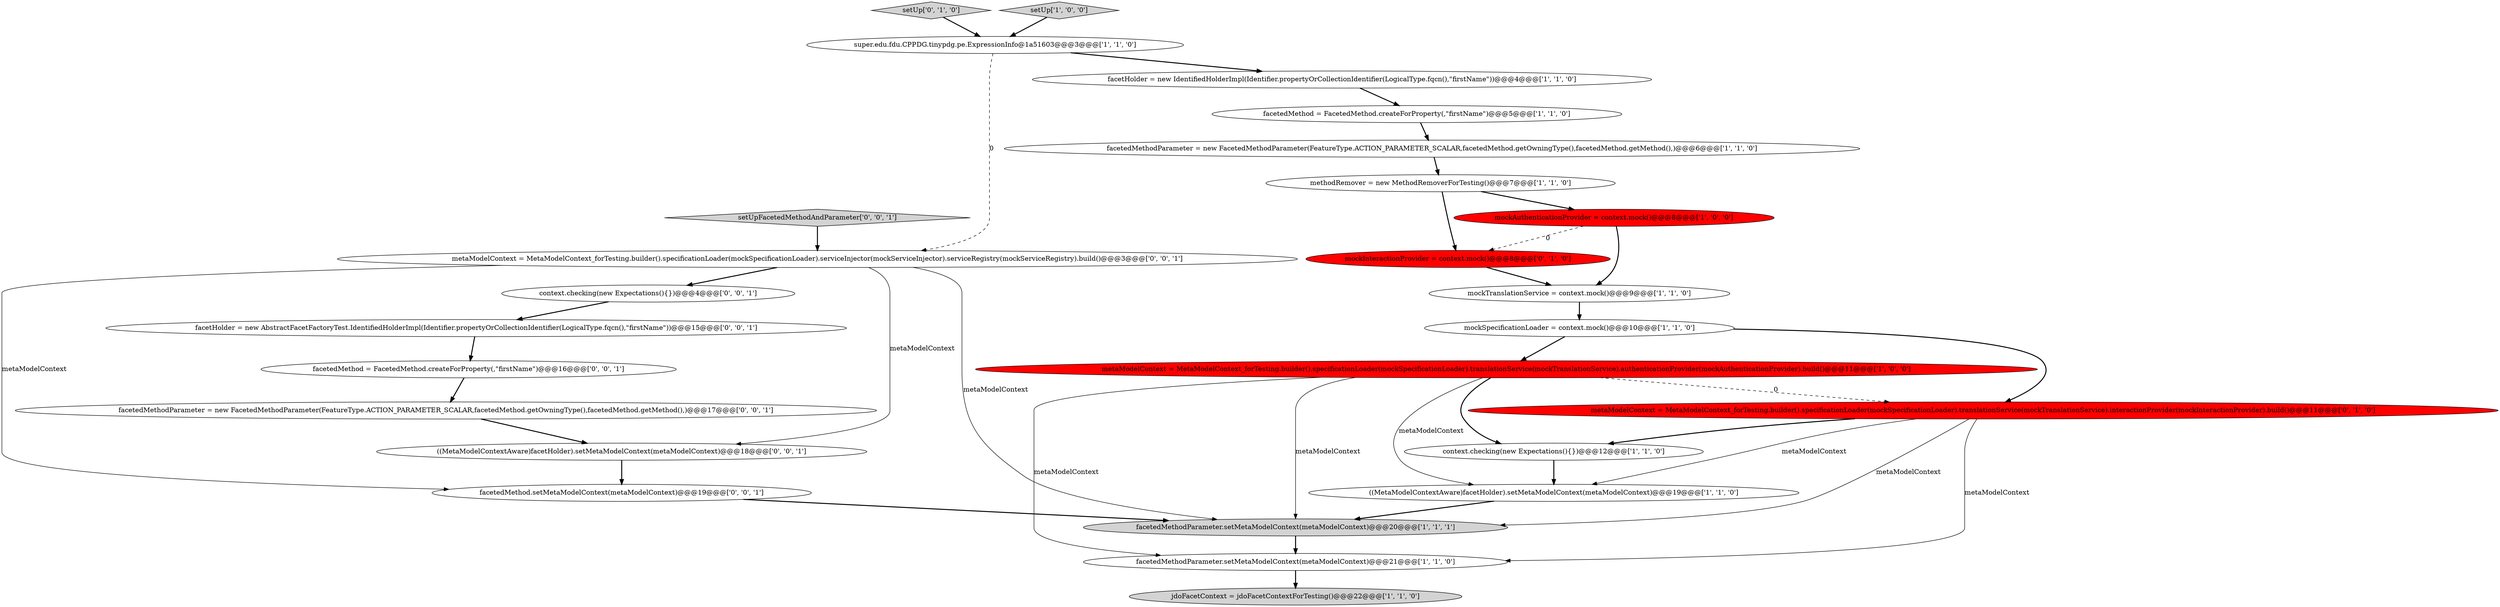 digraph {
12 [style = filled, label = "mockAuthenticationProvider = context.mock()@@@8@@@['1', '0', '0']", fillcolor = red, shape = ellipse image = "AAA1AAABBB1BBB"];
0 [style = filled, label = "mockTranslationService = context.mock()@@@9@@@['1', '1', '0']", fillcolor = white, shape = ellipse image = "AAA0AAABBB1BBB"];
9 [style = filled, label = "facetedMethodParameter.setMetaModelContext(metaModelContext)@@@21@@@['1', '1', '0']", fillcolor = white, shape = ellipse image = "AAA0AAABBB1BBB"];
19 [style = filled, label = "facetedMethod = FacetedMethod.createForProperty(,\"firstName\")@@@16@@@['0', '0', '1']", fillcolor = white, shape = ellipse image = "AAA0AAABBB3BBB"];
8 [style = filled, label = "facetHolder = new IdentifiedHolderImpl(Identifier.propertyOrCollectionIdentifier(LogicalType.fqcn(),\"firstName\"))@@@4@@@['1', '1', '0']", fillcolor = white, shape = ellipse image = "AAA0AAABBB1BBB"];
21 [style = filled, label = "facetedMethodParameter = new FacetedMethodParameter(FeatureType.ACTION_PARAMETER_SCALAR,facetedMethod.getOwningType(),facetedMethod.getMethod(),)@@@17@@@['0', '0', '1']", fillcolor = white, shape = ellipse image = "AAA0AAABBB3BBB"];
23 [style = filled, label = "facetedMethod.setMetaModelContext(metaModelContext)@@@19@@@['0', '0', '1']", fillcolor = white, shape = ellipse image = "AAA0AAABBB3BBB"];
11 [style = filled, label = "metaModelContext = MetaModelContext_forTesting.builder().specificationLoader(mockSpecificationLoader).translationService(mockTranslationService).authenticationProvider(mockAuthenticationProvider).build()@@@11@@@['1', '0', '0']", fillcolor = red, shape = ellipse image = "AAA1AAABBB1BBB"];
3 [style = filled, label = "((MetaModelContextAware)facetHolder).setMetaModelContext(metaModelContext)@@@19@@@['1', '1', '0']", fillcolor = white, shape = ellipse image = "AAA0AAABBB1BBB"];
25 [style = filled, label = "((MetaModelContextAware)facetHolder).setMetaModelContext(metaModelContext)@@@18@@@['0', '0', '1']", fillcolor = white, shape = ellipse image = "AAA0AAABBB3BBB"];
18 [style = filled, label = "metaModelContext = MetaModelContext_forTesting.builder().specificationLoader(mockSpecificationLoader).serviceInjector(mockServiceInjector).serviceRegistry(mockServiceRegistry).build()@@@3@@@['0', '0', '1']", fillcolor = white, shape = ellipse image = "AAA0AAABBB3BBB"];
14 [style = filled, label = "mockSpecificationLoader = context.mock()@@@10@@@['1', '1', '0']", fillcolor = white, shape = ellipse image = "AAA0AAABBB1BBB"];
6 [style = filled, label = "context.checking(new Expectations(){})@@@12@@@['1', '1', '0']", fillcolor = white, shape = ellipse image = "AAA0AAABBB1BBB"];
16 [style = filled, label = "metaModelContext = MetaModelContext_forTesting.builder().specificationLoader(mockSpecificationLoader).translationService(mockTranslationService).interactionProvider(mockInteractionProvider).build()@@@11@@@['0', '1', '0']", fillcolor = red, shape = ellipse image = "AAA1AAABBB2BBB"];
7 [style = filled, label = "jdoFacetContext = jdoFacetContextForTesting()@@@22@@@['1', '1', '0']", fillcolor = lightgray, shape = ellipse image = "AAA0AAABBB1BBB"];
22 [style = filled, label = "facetHolder = new AbstractFacetFactoryTest.IdentifiedHolderImpl(Identifier.propertyOrCollectionIdentifier(LogicalType.fqcn(),\"firstName\"))@@@15@@@['0', '0', '1']", fillcolor = white, shape = ellipse image = "AAA0AAABBB3BBB"];
5 [style = filled, label = "facetedMethodParameter = new FacetedMethodParameter(FeatureType.ACTION_PARAMETER_SCALAR,facetedMethod.getOwningType(),facetedMethod.getMethod(),)@@@6@@@['1', '1', '0']", fillcolor = white, shape = ellipse image = "AAA0AAABBB1BBB"];
17 [style = filled, label = "setUp['0', '1', '0']", fillcolor = lightgray, shape = diamond image = "AAA0AAABBB2BBB"];
4 [style = filled, label = "setUp['1', '0', '0']", fillcolor = lightgray, shape = diamond image = "AAA0AAABBB1BBB"];
10 [style = filled, label = "facetedMethodParameter.setMetaModelContext(metaModelContext)@@@20@@@['1', '1', '1']", fillcolor = lightgray, shape = ellipse image = "AAA0AAABBB1BBB"];
1 [style = filled, label = "super.edu.fdu.CPPDG.tinypdg.pe.ExpressionInfo@1a51603@@@3@@@['1', '1', '0']", fillcolor = white, shape = ellipse image = "AAA0AAABBB1BBB"];
20 [style = filled, label = "setUpFacetedMethodAndParameter['0', '0', '1']", fillcolor = lightgray, shape = diamond image = "AAA0AAABBB3BBB"];
13 [style = filled, label = "facetedMethod = FacetedMethod.createForProperty(,\"firstName\")@@@5@@@['1', '1', '0']", fillcolor = white, shape = ellipse image = "AAA0AAABBB1BBB"];
15 [style = filled, label = "mockInteractionProvider = context.mock()@@@8@@@['0', '1', '0']", fillcolor = red, shape = ellipse image = "AAA1AAABBB2BBB"];
2 [style = filled, label = "methodRemover = new MethodRemoverForTesting()@@@7@@@['1', '1', '0']", fillcolor = white, shape = ellipse image = "AAA0AAABBB1BBB"];
24 [style = filled, label = "context.checking(new Expectations(){})@@@4@@@['0', '0', '1']", fillcolor = white, shape = ellipse image = "AAA0AAABBB3BBB"];
14->16 [style = bold, label=""];
6->3 [style = bold, label=""];
18->24 [style = bold, label=""];
1->8 [style = bold, label=""];
16->10 [style = solid, label="metaModelContext"];
17->1 [style = bold, label=""];
22->19 [style = bold, label=""];
11->16 [style = dashed, label="0"];
25->23 [style = bold, label=""];
16->6 [style = bold, label=""];
11->6 [style = bold, label=""];
1->18 [style = dashed, label="0"];
21->25 [style = bold, label=""];
9->7 [style = bold, label=""];
24->22 [style = bold, label=""];
12->0 [style = bold, label=""];
11->3 [style = solid, label="metaModelContext"];
2->12 [style = bold, label=""];
18->10 [style = solid, label="metaModelContext"];
20->18 [style = bold, label=""];
3->10 [style = bold, label=""];
5->2 [style = bold, label=""];
0->14 [style = bold, label=""];
16->9 [style = solid, label="metaModelContext"];
16->3 [style = solid, label="metaModelContext"];
15->0 [style = bold, label=""];
2->15 [style = bold, label=""];
13->5 [style = bold, label=""];
23->10 [style = bold, label=""];
12->15 [style = dashed, label="0"];
18->23 [style = solid, label="metaModelContext"];
10->9 [style = bold, label=""];
4->1 [style = bold, label=""];
11->10 [style = solid, label="metaModelContext"];
18->25 [style = solid, label="metaModelContext"];
14->11 [style = bold, label=""];
11->9 [style = solid, label="metaModelContext"];
8->13 [style = bold, label=""];
19->21 [style = bold, label=""];
}
